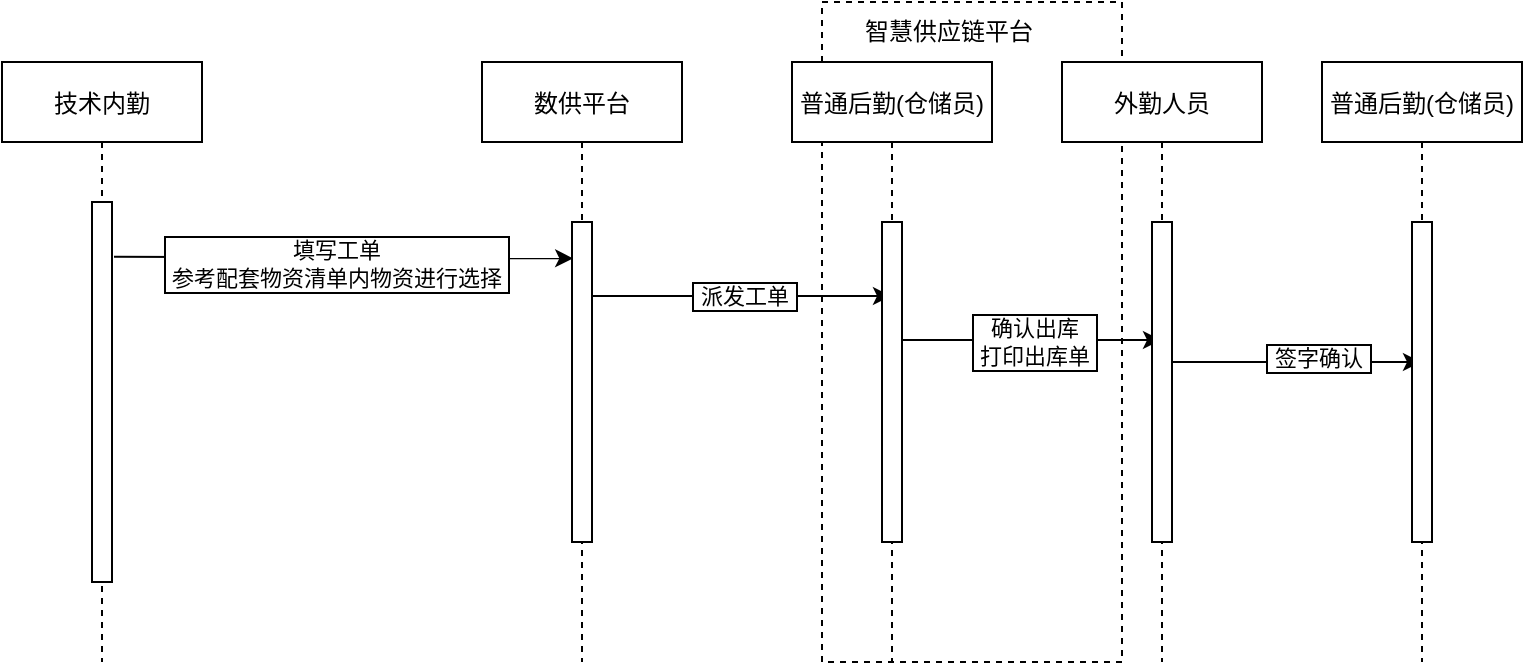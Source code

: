 <mxfile version="17.1.0" type="github">
  <diagram id="kgpKYQtTHZ0yAKxKKP6v" name="Page-1">
    <mxGraphModel dx="1038" dy="539" grid="1" gridSize="10" guides="1" tooltips="1" connect="1" arrows="1" fold="1" page="1" pageScale="1" pageWidth="850" pageHeight="1100" math="0" shadow="0">
      <root>
        <mxCell id="0" />
        <mxCell id="1" parent="0" />
        <mxCell id="c2XQxgMK0aHP51GLpQOd-15" value="" style="group" vertex="1" connectable="0" parent="1">
          <mxGeometry x="440" y="50" width="150" height="330" as="geometry" />
        </mxCell>
        <mxCell id="c2XQxgMK0aHP51GLpQOd-16" value="" style="rounded=0;whiteSpace=wrap;html=1;dashed=1;" vertex="1" parent="c2XQxgMK0aHP51GLpQOd-15">
          <mxGeometry width="150.0" height="330" as="geometry" />
        </mxCell>
        <mxCell id="c2XQxgMK0aHP51GLpQOd-17" value="智慧供应链平台" style="text;html=1;strokeColor=none;fillColor=none;align=center;verticalAlign=middle;whiteSpace=wrap;rounded=0;dashed=1;" vertex="1" parent="c2XQxgMK0aHP51GLpQOd-15">
          <mxGeometry width="126.923" height="30" as="geometry" />
        </mxCell>
        <mxCell id="3nuBFxr9cyL0pnOWT2aG-1" value="技术内勤" style="shape=umlLifeline;perimeter=lifelinePerimeter;container=1;collapsible=0;recursiveResize=0;rounded=0;shadow=0;strokeWidth=1;" parent="1" vertex="1">
          <mxGeometry x="30" y="80" width="100" height="300" as="geometry" />
        </mxCell>
        <mxCell id="3nuBFxr9cyL0pnOWT2aG-2" value="" style="points=[];perimeter=orthogonalPerimeter;rounded=0;shadow=0;strokeWidth=1;" parent="3nuBFxr9cyL0pnOWT2aG-1" vertex="1">
          <mxGeometry x="45" y="70" width="10" height="190" as="geometry" />
        </mxCell>
        <mxCell id="c2XQxgMK0aHP51GLpQOd-5" value="" style="edgeStyle=orthogonalEdgeStyle;rounded=0;orthogonalLoop=1;jettySize=auto;html=1;" edge="1" parent="1">
          <mxGeometry relative="1" as="geometry">
            <mxPoint x="319.5" y="197" as="sourcePoint" />
            <mxPoint x="474.5" y="197" as="targetPoint" />
          </mxGeometry>
        </mxCell>
        <mxCell id="c2XQxgMK0aHP51GLpQOd-6" value="&amp;nbsp;派发工单&amp;nbsp;" style="edgeLabel;html=1;align=center;verticalAlign=middle;resizable=0;points=[];labelBorderColor=default;" vertex="1" connectable="0" parent="c2XQxgMK0aHP51GLpQOd-5">
          <mxGeometry x="-0.235" y="-3" relative="1" as="geometry">
            <mxPoint x="22" y="-3" as="offset" />
          </mxGeometry>
        </mxCell>
        <mxCell id="3nuBFxr9cyL0pnOWT2aG-5" value="数供平台" style="shape=umlLifeline;perimeter=lifelinePerimeter;container=1;collapsible=0;recursiveResize=0;rounded=0;shadow=0;strokeWidth=1;" parent="1" vertex="1">
          <mxGeometry x="270" y="80" width="100" height="300" as="geometry" />
        </mxCell>
        <mxCell id="3nuBFxr9cyL0pnOWT2aG-6" value="" style="points=[];perimeter=orthogonalPerimeter;rounded=0;shadow=0;strokeWidth=1;" parent="3nuBFxr9cyL0pnOWT2aG-5" vertex="1">
          <mxGeometry x="45" y="80" width="10" height="160" as="geometry" />
        </mxCell>
        <mxCell id="c2XQxgMK0aHP51GLpQOd-1" style="edgeStyle=orthogonalEdgeStyle;rounded=0;orthogonalLoop=1;jettySize=auto;html=1;exitX=1.1;exitY=0.144;exitDx=0;exitDy=0;exitPerimeter=0;entryX=0.06;entryY=0.114;entryDx=0;entryDy=0;entryPerimeter=0;" edge="1" parent="1" source="3nuBFxr9cyL0pnOWT2aG-2" target="3nuBFxr9cyL0pnOWT2aG-6">
          <mxGeometry relative="1" as="geometry">
            <mxPoint x="180" y="230" as="sourcePoint" />
            <mxPoint x="310" y="177" as="targetPoint" />
            <Array as="points">
              <mxPoint x="316" y="177" />
            </Array>
          </mxGeometry>
        </mxCell>
        <mxCell id="c2XQxgMK0aHP51GLpQOd-2" value="填写工单&lt;br&gt;&amp;nbsp;参考配套物资清单内物资进行选择&amp;nbsp;" style="edgeLabel;html=1;align=center;verticalAlign=middle;resizable=0;points=[];labelBorderColor=default;" vertex="1" connectable="0" parent="c2XQxgMK0aHP51GLpQOd-1">
          <mxGeometry x="0.221" y="-2" relative="1" as="geometry">
            <mxPoint x="-29" y="1" as="offset" />
          </mxGeometry>
        </mxCell>
        <mxCell id="c2XQxgMK0aHP51GLpQOd-9" value="" style="edgeStyle=orthogonalEdgeStyle;rounded=0;orthogonalLoop=1;jettySize=auto;html=1;" edge="1" parent="1">
          <mxGeometry relative="1" as="geometry">
            <mxPoint x="474.5" y="219" as="sourcePoint" />
            <mxPoint x="609.5" y="219" as="targetPoint" />
          </mxGeometry>
        </mxCell>
        <mxCell id="c2XQxgMK0aHP51GLpQOd-10" value="确认出库&lt;br&gt;&amp;nbsp;打印出库单&amp;nbsp;" style="edgeLabel;html=1;align=center;verticalAlign=middle;resizable=0;points=[];labelBorderColor=default;" vertex="1" connectable="0" parent="c2XQxgMK0aHP51GLpQOd-9">
          <mxGeometry x="0.19" y="-1" relative="1" as="geometry">
            <mxPoint x="-9" as="offset" />
          </mxGeometry>
        </mxCell>
        <mxCell id="c2XQxgMK0aHP51GLpQOd-3" value="普通后勤(仓储员)" style="shape=umlLifeline;perimeter=lifelinePerimeter;container=1;collapsible=0;recursiveResize=0;rounded=0;shadow=0;strokeWidth=1;" vertex="1" parent="1">
          <mxGeometry x="425" y="80" width="100" height="300" as="geometry" />
        </mxCell>
        <mxCell id="c2XQxgMK0aHP51GLpQOd-4" value="" style="points=[];perimeter=orthogonalPerimeter;rounded=0;shadow=0;strokeWidth=1;" vertex="1" parent="c2XQxgMK0aHP51GLpQOd-3">
          <mxGeometry x="45" y="80" width="10" height="160" as="geometry" />
        </mxCell>
        <mxCell id="c2XQxgMK0aHP51GLpQOd-13" value="" style="edgeStyle=orthogonalEdgeStyle;rounded=0;orthogonalLoop=1;jettySize=auto;html=1;" edge="1" parent="1" source="c2XQxgMK0aHP51GLpQOd-7" target="c2XQxgMK0aHP51GLpQOd-11">
          <mxGeometry relative="1" as="geometry" />
        </mxCell>
        <mxCell id="c2XQxgMK0aHP51GLpQOd-14" value="&amp;nbsp;签字确认&amp;nbsp;" style="edgeLabel;html=1;align=center;verticalAlign=middle;resizable=0;points=[];labelBorderColor=default;" vertex="1" connectable="0" parent="c2XQxgMK0aHP51GLpQOd-13">
          <mxGeometry x="0.311" y="2" relative="1" as="geometry">
            <mxPoint as="offset" />
          </mxGeometry>
        </mxCell>
        <mxCell id="c2XQxgMK0aHP51GLpQOd-7" value="外勤人员" style="shape=umlLifeline;perimeter=lifelinePerimeter;container=1;collapsible=0;recursiveResize=0;rounded=0;shadow=0;strokeWidth=1;" vertex="1" parent="1">
          <mxGeometry x="560" y="80" width="100" height="300" as="geometry" />
        </mxCell>
        <mxCell id="c2XQxgMK0aHP51GLpQOd-8" value="" style="points=[];perimeter=orthogonalPerimeter;rounded=0;shadow=0;strokeWidth=1;" vertex="1" parent="c2XQxgMK0aHP51GLpQOd-7">
          <mxGeometry x="45" y="80" width="10" height="160" as="geometry" />
        </mxCell>
        <mxCell id="c2XQxgMK0aHP51GLpQOd-11" value="普通后勤(仓储员)" style="shape=umlLifeline;perimeter=lifelinePerimeter;container=1;collapsible=0;recursiveResize=0;rounded=0;shadow=0;strokeWidth=1;" vertex="1" parent="1">
          <mxGeometry x="690" y="80" width="100" height="300" as="geometry" />
        </mxCell>
        <mxCell id="c2XQxgMK0aHP51GLpQOd-12" value="" style="points=[];perimeter=orthogonalPerimeter;rounded=0;shadow=0;strokeWidth=1;" vertex="1" parent="c2XQxgMK0aHP51GLpQOd-11">
          <mxGeometry x="45" y="80" width="10" height="160" as="geometry" />
        </mxCell>
      </root>
    </mxGraphModel>
  </diagram>
</mxfile>
